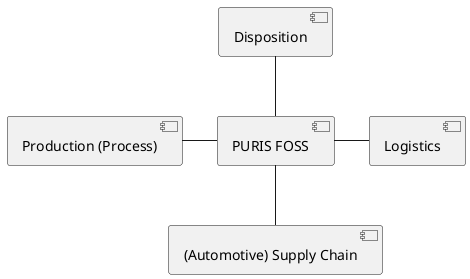 @startuml
[Disposition] as disposition
[Production (Process)] as production
[Logistics] as logistics
[(Automotive) Supply Chain] as sc
[PURIS FOSS] as puris

disposition -- puris
production - puris
puris - logistics
puris -- sc

@enduml
